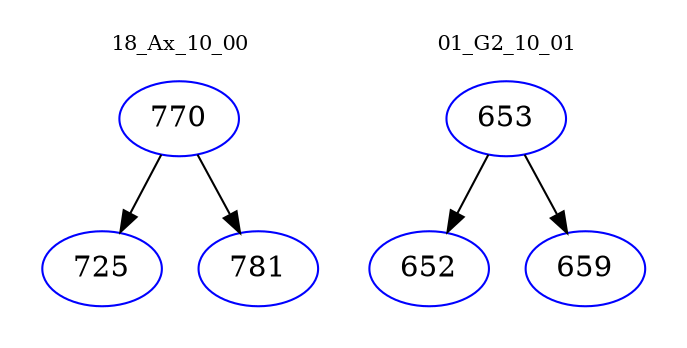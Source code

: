 digraph{
subgraph cluster_0 {
color = white
label = "18_Ax_10_00";
fontsize=10;
T0_770 [label="770", color="blue"]
T0_770 -> T0_725 [color="black"]
T0_725 [label="725", color="blue"]
T0_770 -> T0_781 [color="black"]
T0_781 [label="781", color="blue"]
}
subgraph cluster_1 {
color = white
label = "01_G2_10_01";
fontsize=10;
T1_653 [label="653", color="blue"]
T1_653 -> T1_652 [color="black"]
T1_652 [label="652", color="blue"]
T1_653 -> T1_659 [color="black"]
T1_659 [label="659", color="blue"]
}
}

